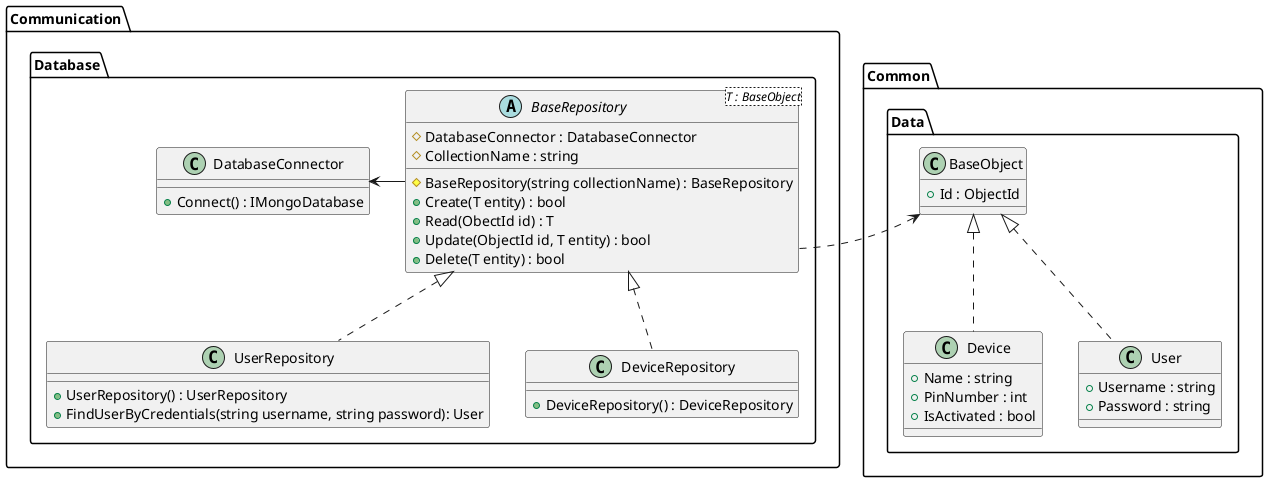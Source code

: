 @startuml RepositoryClassDiagram

package Communication.Database {
    abstract BaseRepository<T : BaseObject> {
        # DatabaseConnector : DatabaseConnector
        # CollectionName : string

        # BaseRepository(string collectionName) : BaseRepository
        + Create(T entity) : bool
        + Read(ObectId id) : T
        + Update(ObjectId id, T entity) : bool
        + Delete(T entity) : bool
    }

    class UserRepository {
        + UserRepository() : UserRepository
        + FindUserByCredentials(string username, string password): User
    }

    class DeviceRepository {
        + DeviceRepository() : DeviceRepository
    }

    class DatabaseConnector {
        + Connect() : IMongoDatabase
    }

    UserRepository .up.|> BaseRepository
    DeviceRepository .up.|> BaseRepository
    BaseRepository -left-> DatabaseConnector
}

package Common.Data {
    class BaseObject {
        + Id : ObjectId
    }

    class Device {
        + Name : string
        + PinNumber : int
        + IsActivated : bool
    }

    class User {
        + Username : string
        + Password : string
    }

    User .up.|> BaseObject
    Device .up.|> BaseObject
}

BaseRepository .right.> BaseObject

@enduml
